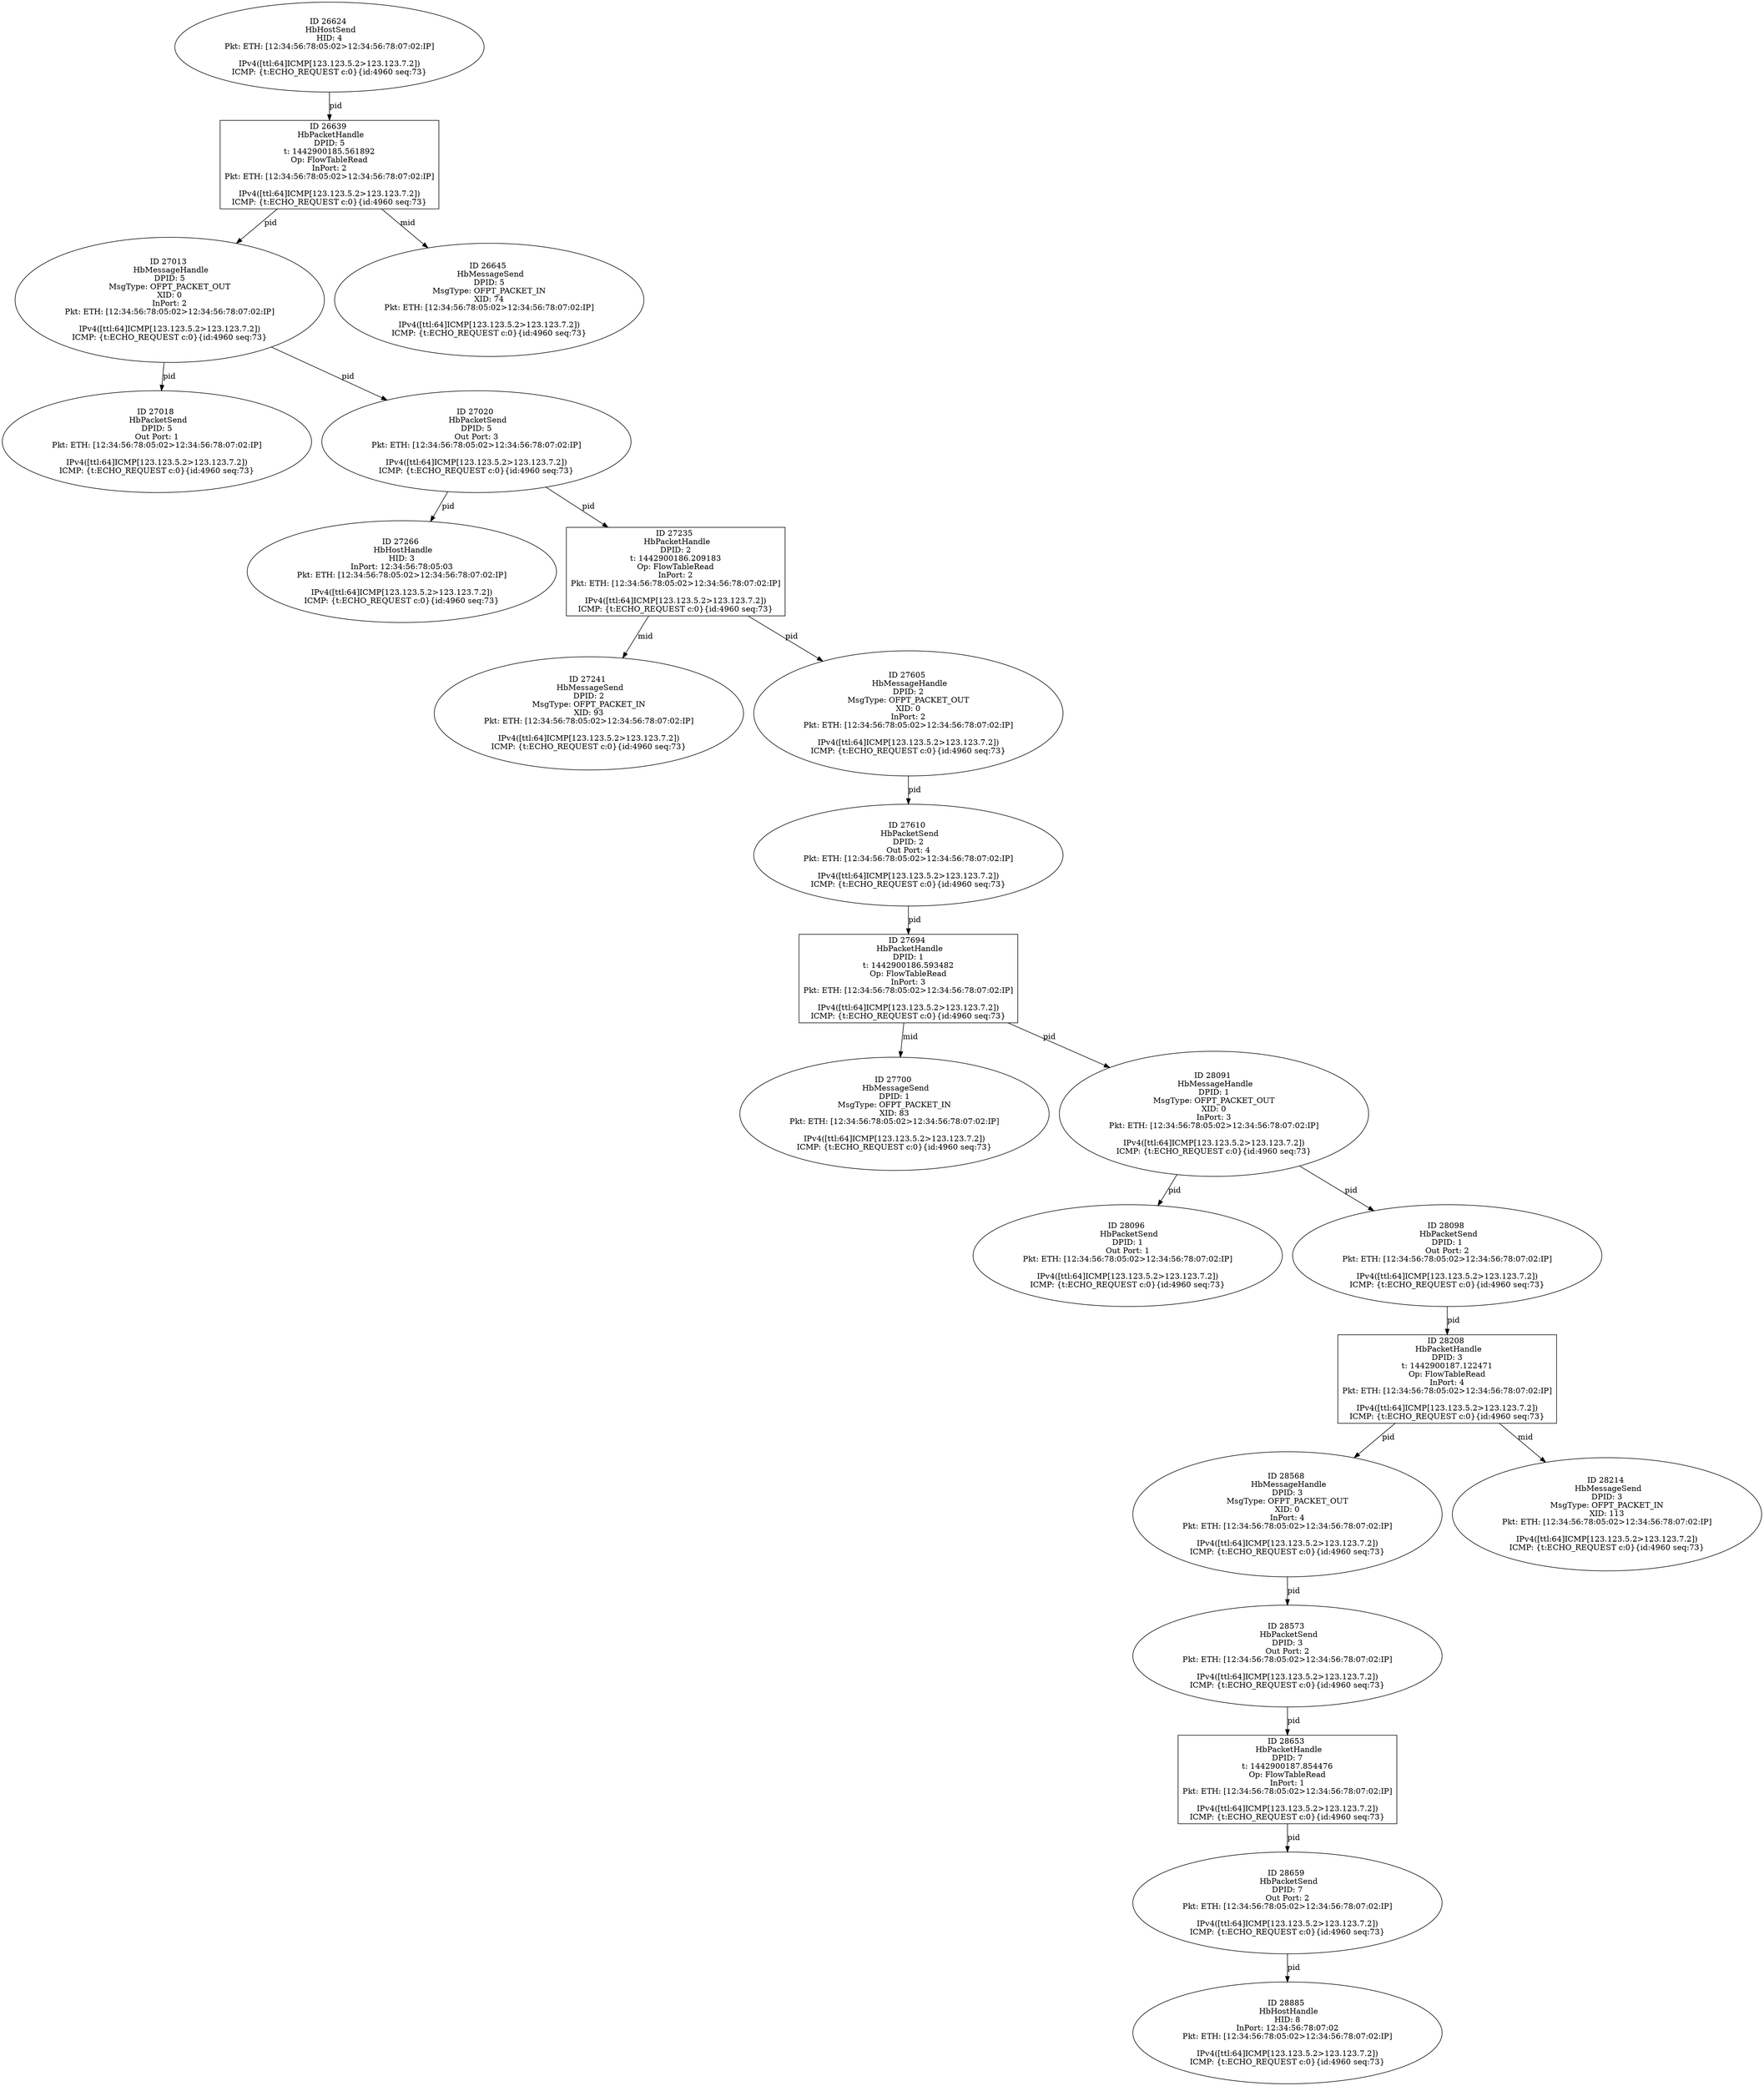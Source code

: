 strict digraph G {
26624 [shape=oval, event=<hb_events.HbHostSend object at 0x10d8d3810>, label="ID 26624 
 HbHostSend
HID: 4
Pkt: ETH: [12:34:56:78:05:02>12:34:56:78:07:02:IP]

IPv4([ttl:64]ICMP[123.123.5.2>123.123.7.2])
ICMP: {t:ECHO_REQUEST c:0}{id:4960 seq:73}"];
27266 [shape=oval, event=<hb_events.HbHostHandle object at 0x10d9cc310>, label="ID 27266 
 HbHostHandle
HID: 3
InPort: 12:34:56:78:05:03
Pkt: ETH: [12:34:56:78:05:02>12:34:56:78:07:02:IP]

IPv4([ttl:64]ICMP[123.123.5.2>123.123.7.2])
ICMP: {t:ECHO_REQUEST c:0}{id:4960 seq:73}"];
27013 [shape=oval, event=<hb_events.HbMessageHandle object at 0x10d959e10>, label="ID 27013 
 HbMessageHandle
DPID: 5
MsgType: OFPT_PACKET_OUT
XID: 0
InPort: 2
Pkt: ETH: [12:34:56:78:05:02>12:34:56:78:07:02:IP]

IPv4([ttl:64]ICMP[123.123.5.2>123.123.7.2])
ICMP: {t:ECHO_REQUEST c:0}{id:4960 seq:73}"];
27018 [shape=oval, event=<hb_events.HbPacketSend object at 0x10d95e710>, label="ID 27018 
 HbPacketSend
DPID: 5
Out Port: 1
Pkt: ETH: [12:34:56:78:05:02>12:34:56:78:07:02:IP]

IPv4([ttl:64]ICMP[123.123.5.2>123.123.7.2])
ICMP: {t:ECHO_REQUEST c:0}{id:4960 seq:73}"];
27020 [shape=oval, event=<hb_events.HbPacketSend object at 0x10d95e950>, label="ID 27020 
 HbPacketSend
DPID: 5
Out Port: 3
Pkt: ETH: [12:34:56:78:05:02>12:34:56:78:07:02:IP]

IPv4([ttl:64]ICMP[123.123.5.2>123.123.7.2])
ICMP: {t:ECHO_REQUEST c:0}{id:4960 seq:73}"];
26639 [shape=box, event=<hb_events.HbPacketHandle object at 0x10d8d3c90>, label="ID 26639 
 HbPacketHandle
DPID: 5
t: 1442900185.561892
Op: FlowTableRead
InPort: 2
Pkt: ETH: [12:34:56:78:05:02>12:34:56:78:07:02:IP]

IPv4([ttl:64]ICMP[123.123.5.2>123.123.7.2])
ICMP: {t:ECHO_REQUEST c:0}{id:4960 seq:73}"];
26645 [shape=oval, event=<hb_events.HbMessageSend object at 0x10d8d9410>, label="ID 26645 
 HbMessageSend
DPID: 5
MsgType: OFPT_PACKET_IN
XID: 74
Pkt: ETH: [12:34:56:78:05:02>12:34:56:78:07:02:IP]

IPv4([ttl:64]ICMP[123.123.5.2>123.123.7.2])
ICMP: {t:ECHO_REQUEST c:0}{id:4960 seq:73}"];
28568 [shape=oval, event=<hb_events.HbMessageHandle object at 0x10dcab090>, label="ID 28568 
 HbMessageHandle
DPID: 3
MsgType: OFPT_PACKET_OUT
XID: 0
InPort: 4
Pkt: ETH: [12:34:56:78:05:02>12:34:56:78:07:02:IP]

IPv4([ttl:64]ICMP[123.123.5.2>123.123.7.2])
ICMP: {t:ECHO_REQUEST c:0}{id:4960 seq:73}"];
28573 [shape=oval, event=<hb_events.HbPacketSend object at 0x10dcd7490>, label="ID 28573 
 HbPacketSend
DPID: 3
Out Port: 2
Pkt: ETH: [12:34:56:78:05:02>12:34:56:78:07:02:IP]

IPv4([ttl:64]ICMP[123.123.5.2>123.123.7.2])
ICMP: {t:ECHO_REQUEST c:0}{id:4960 seq:73}"];
27694 [shape=box, event=<hb_events.HbPacketHandle object at 0x10da5afd0>, label="ID 27694 
 HbPacketHandle
DPID: 1
t: 1442900186.593482
Op: FlowTableRead
InPort: 3
Pkt: ETH: [12:34:56:78:05:02>12:34:56:78:07:02:IP]

IPv4([ttl:64]ICMP[123.123.5.2>123.123.7.2])
ICMP: {t:ECHO_REQUEST c:0}{id:4960 seq:73}"];
28208 [shape=box, event=<hb_events.HbPacketHandle object at 0x10dba4950>, label="ID 28208 
 HbPacketHandle
DPID: 3
t: 1442900187.122471
Op: FlowTableRead
InPort: 4
Pkt: ETH: [12:34:56:78:05:02>12:34:56:78:07:02:IP]

IPv4([ttl:64]ICMP[123.123.5.2>123.123.7.2])
ICMP: {t:ECHO_REQUEST c:0}{id:4960 seq:73}"];
27700 [shape=oval, event=<hb_events.HbMessageSend object at 0x10da78990>, label="ID 27700 
 HbMessageSend
DPID: 1
MsgType: OFPT_PACKET_IN
XID: 83
Pkt: ETH: [12:34:56:78:05:02>12:34:56:78:07:02:IP]

IPv4([ttl:64]ICMP[123.123.5.2>123.123.7.2])
ICMP: {t:ECHO_REQUEST c:0}{id:4960 seq:73}"];
28214 [shape=oval, event=<hb_events.HbMessageSend object at 0x10dbb0790>, label="ID 28214 
 HbMessageSend
DPID: 3
MsgType: OFPT_PACKET_IN
XID: 113
Pkt: ETH: [12:34:56:78:05:02>12:34:56:78:07:02:IP]

IPv4([ttl:64]ICMP[123.123.5.2>123.123.7.2])
ICMP: {t:ECHO_REQUEST c:0}{id:4960 seq:73}"];
28091 [shape=oval, event=<hb_events.HbMessageHandle object at 0x10db67d10>, label="ID 28091 
 HbMessageHandle
DPID: 1
MsgType: OFPT_PACKET_OUT
XID: 0
InPort: 3
Pkt: ETH: [12:34:56:78:05:02>12:34:56:78:07:02:IP]

IPv4([ttl:64]ICMP[123.123.5.2>123.123.7.2])
ICMP: {t:ECHO_REQUEST c:0}{id:4960 seq:73}"];
28096 [shape=oval, event=<hb_events.HbPacketSend object at 0x10db6e150>, label="ID 28096 
 HbPacketSend
DPID: 1
Out Port: 1
Pkt: ETH: [12:34:56:78:05:02>12:34:56:78:07:02:IP]

IPv4([ttl:64]ICMP[123.123.5.2>123.123.7.2])
ICMP: {t:ECHO_REQUEST c:0}{id:4960 seq:73}"];
28098 [shape=oval, event=<hb_events.HbPacketSend object at 0x10db6e250>, label="ID 28098 
 HbPacketSend
DPID: 1
Out Port: 2
Pkt: ETH: [12:34:56:78:05:02>12:34:56:78:07:02:IP]

IPv4([ttl:64]ICMP[123.123.5.2>123.123.7.2])
ICMP: {t:ECHO_REQUEST c:0}{id:4960 seq:73}"];
28885 [shape=oval, event=<hb_events.HbHostHandle object at 0x10ddfb710>, label="ID 28885 
 HbHostHandle
HID: 8
InPort: 12:34:56:78:07:02
Pkt: ETH: [12:34:56:78:05:02>12:34:56:78:07:02:IP]

IPv4([ttl:64]ICMP[123.123.5.2>123.123.7.2])
ICMP: {t:ECHO_REQUEST c:0}{id:4960 seq:73}"];
27610 [shape=oval, event=<hb_events.HbPacketSend object at 0x10da53590>, label="ID 27610 
 HbPacketSend
DPID: 2
Out Port: 4
Pkt: ETH: [12:34:56:78:05:02>12:34:56:78:07:02:IP]

IPv4([ttl:64]ICMP[123.123.5.2>123.123.7.2])
ICMP: {t:ECHO_REQUEST c:0}{id:4960 seq:73}"];
27235 [shape=box, event=<hb_events.HbPacketHandle object at 0x10d9baa10>, label="ID 27235 
 HbPacketHandle
DPID: 2
t: 1442900186.209183
Op: FlowTableRead
InPort: 2
Pkt: ETH: [12:34:56:78:05:02>12:34:56:78:07:02:IP]

IPv4([ttl:64]ICMP[123.123.5.2>123.123.7.2])
ICMP: {t:ECHO_REQUEST c:0}{id:4960 seq:73}"];
27241 [shape=oval, event=<hb_events.HbMessageSend object at 0x10d9c1f90>, label="ID 27241 
 HbMessageSend
DPID: 2
MsgType: OFPT_PACKET_IN
XID: 93
Pkt: ETH: [12:34:56:78:05:02>12:34:56:78:07:02:IP]

IPv4([ttl:64]ICMP[123.123.5.2>123.123.7.2])
ICMP: {t:ECHO_REQUEST c:0}{id:4960 seq:73}"];
28653 [shape=box, event=<hb_events.HbPacketHandle object at 0x10dd26950>, label="ID 28653 
 HbPacketHandle
DPID: 7
t: 1442900187.854476
Op: FlowTableRead
InPort: 1
Pkt: ETH: [12:34:56:78:05:02>12:34:56:78:07:02:IP]

IPv4([ttl:64]ICMP[123.123.5.2>123.123.7.2])
ICMP: {t:ECHO_REQUEST c:0}{id:4960 seq:73}"];
28659 [shape=oval, event=<hb_events.HbPacketSend object at 0x10dd2e690>, label="ID 28659 
 HbPacketSend
DPID: 7
Out Port: 2
Pkt: ETH: [12:34:56:78:05:02>12:34:56:78:07:02:IP]

IPv4([ttl:64]ICMP[123.123.5.2>123.123.7.2])
ICMP: {t:ECHO_REQUEST c:0}{id:4960 seq:73}"];
27605 [shape=oval, event=<hb_events.HbMessageHandle object at 0x10da4c790>, label="ID 27605 
 HbMessageHandle
DPID: 2
MsgType: OFPT_PACKET_OUT
XID: 0
InPort: 2
Pkt: ETH: [12:34:56:78:05:02>12:34:56:78:07:02:IP]

IPv4([ttl:64]ICMP[123.123.5.2>123.123.7.2])
ICMP: {t:ECHO_REQUEST c:0}{id:4960 seq:73}"];
26624 -> 26639  [rel=pid, label=pid];
27013 -> 27018  [rel=pid, label=pid];
27013 -> 27020  [rel=pid, label=pid];
27020 -> 27266  [rel=pid, label=pid];
27020 -> 27235  [rel=pid, label=pid];
26639 -> 26645  [rel=mid, label=mid];
26639 -> 27013  [rel=pid, label=pid];
28568 -> 28573  [rel=pid, label=pid];
28573 -> 28653  [rel=pid, label=pid];
27694 -> 28091  [rel=pid, label=pid];
27694 -> 27700  [rel=mid, label=mid];
28208 -> 28568  [rel=pid, label=pid];
28208 -> 28214  [rel=mid, label=mid];
28091 -> 28096  [rel=pid, label=pid];
28091 -> 28098  [rel=pid, label=pid];
28098 -> 28208  [rel=pid, label=pid];
27610 -> 27694  [rel=pid, label=pid];
27235 -> 27241  [rel=mid, label=mid];
27235 -> 27605  [rel=pid, label=pid];
28653 -> 28659  [rel=pid, label=pid];
28659 -> 28885  [rel=pid, label=pid];
27605 -> 27610  [rel=pid, label=pid];
}
